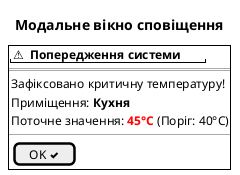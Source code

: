 @startsalt
title Модальне вікно сповіщення

{+
  "⚠️  <b>Попередження системи</b>"
  ==
  {

    Зафіксовано критичну температуру!
    Приміщення: <b>Кухня</b>
    Поточне значення: <color:red><b>45°C</b></color> (Поріг: 40°C)

  }
  --
  {
    {
      [ OK <&check> ]
    }
  }
}
@endsalt
